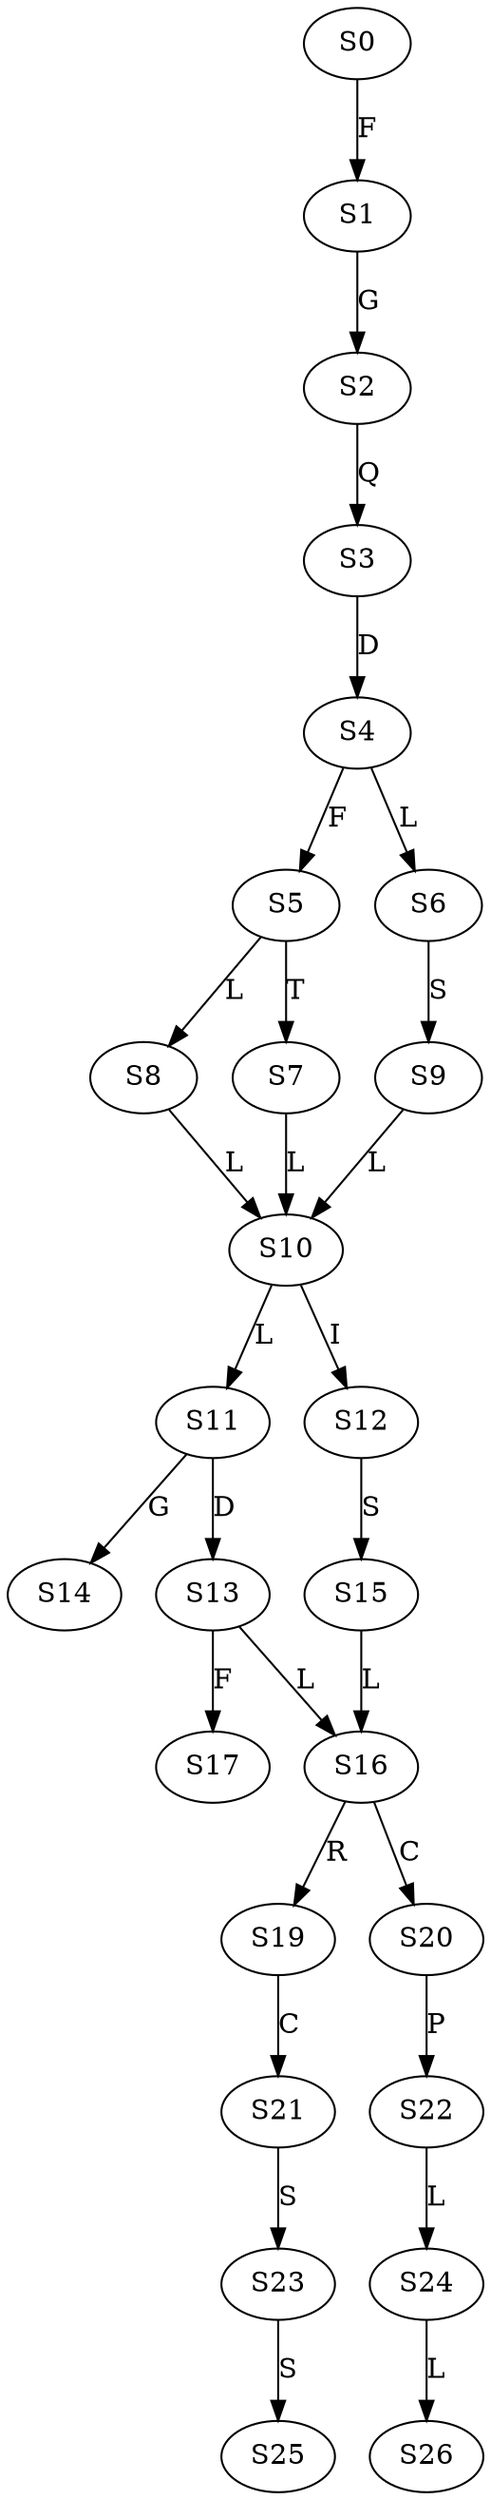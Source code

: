 strict digraph  {
	S0 -> S1 [ label = F ];
	S1 -> S2 [ label = G ];
	S2 -> S3 [ label = Q ];
	S3 -> S4 [ label = D ];
	S4 -> S5 [ label = F ];
	S4 -> S6 [ label = L ];
	S5 -> S7 [ label = T ];
	S5 -> S8 [ label = L ];
	S6 -> S9 [ label = S ];
	S7 -> S10 [ label = L ];
	S8 -> S10 [ label = L ];
	S9 -> S10 [ label = L ];
	S10 -> S11 [ label = L ];
	S10 -> S12 [ label = I ];
	S11 -> S13 [ label = D ];
	S11 -> S14 [ label = G ];
	S12 -> S15 [ label = S ];
	S13 -> S16 [ label = L ];
	S13 -> S17 [ label = F ];
	S15 -> S16 [ label = L ];
	S16 -> S19 [ label = R ];
	S16 -> S20 [ label = C ];
	S19 -> S21 [ label = C ];
	S20 -> S22 [ label = P ];
	S21 -> S23 [ label = S ];
	S22 -> S24 [ label = L ];
	S23 -> S25 [ label = S ];
	S24 -> S26 [ label = L ];
}
